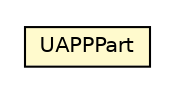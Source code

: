 #!/usr/local/bin/dot
#
# Class diagram 
# Generated by UMLGraph version R5_6-24-gf6e263 (http://www.umlgraph.org/)
#

digraph G {
	edge [fontname="Helvetica",fontsize=10,labelfontname="Helvetica",labelfontsize=10];
	node [fontname="Helvetica",fontsize=10,shape=plaintext];
	nodesep=0.25;
	ranksep=0.5;
	// org.universAAL.tools.ucc.model.UAPPPart
	c8196751 [label=<<table title="org.universAAL.tools.ucc.model.UAPPPart" border="0" cellborder="1" cellspacing="0" cellpadding="2" port="p" bgcolor="lemonChiffon" href="./UAPPPart.html">
		<tr><td><table border="0" cellspacing="0" cellpadding="1">
<tr><td align="center" balign="center"> UAPPPart </td></tr>
		</table></td></tr>
		</table>>, URL="./UAPPPart.html", fontname="Helvetica", fontcolor="black", fontsize=10.0];
}

